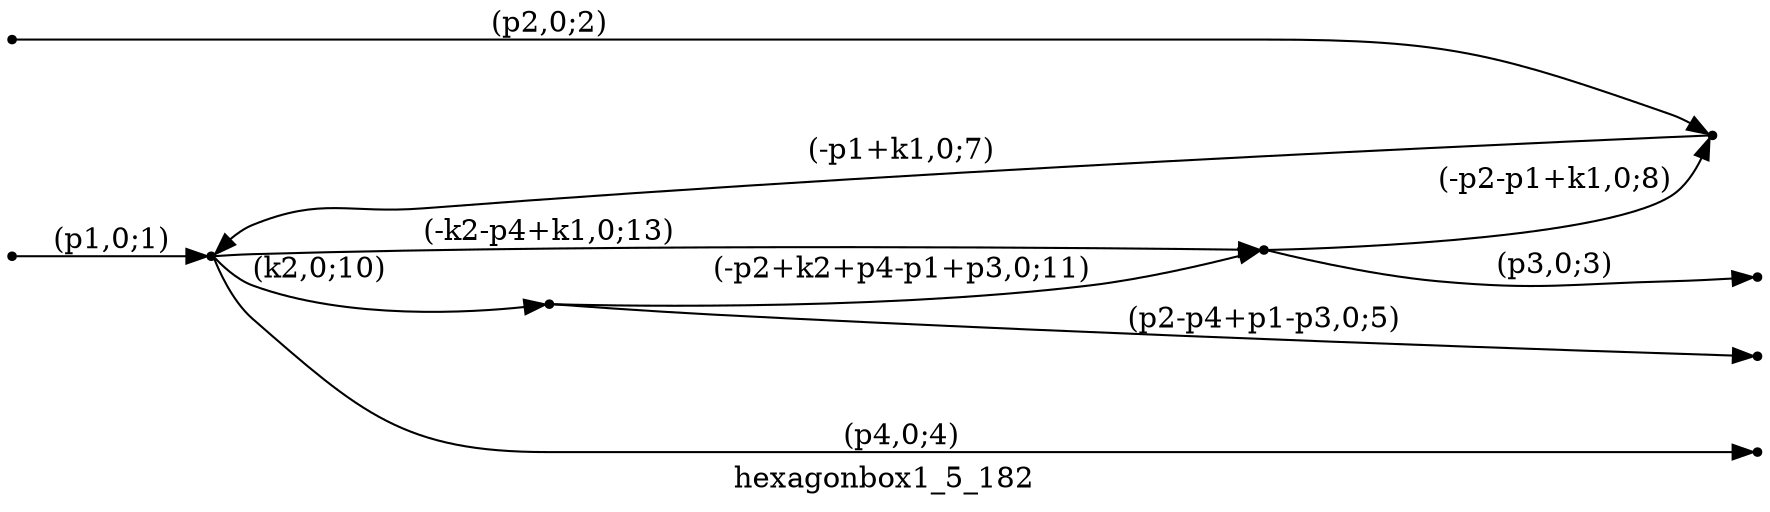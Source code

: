 digraph hexagonbox1_5_182 {
  label="hexagonbox1_5_182";
  rankdir="LR";
  subgraph edges {
    -1 -> 4 [label="(p1,0;1)"];
    -2 -> 1 [label="(p2,0;2)"];
    3 -> -3 [label="(p3,0;3)"];
    4 -> -4 [label="(p4,0;4)"];
    2 -> -5 [label="(p2-p4+p1-p3,0;5)"];
    1 -> 4 [label="(-p1+k1,0;7)"];
    3 -> 1 [label="(-p2-p1+k1,0;8)"];
    4 -> 2 [label="(k2,0;10)"];
    2 -> 3 [label="(-p2+k2+p4-p1+p3,0;11)"];
    4 -> 3 [label="(-k2-p4+k1,0;13)"];
  }
  subgraph incoming { rank="source"; -1; -2; }
  subgraph outgoing { rank="sink"; -3; -4; -5; }
-5 [shape=point];
-4 [shape=point];
-3 [shape=point];
-2 [shape=point];
-1 [shape=point];
1 [shape=point];
2 [shape=point];
3 [shape=point];
4 [shape=point];
}

